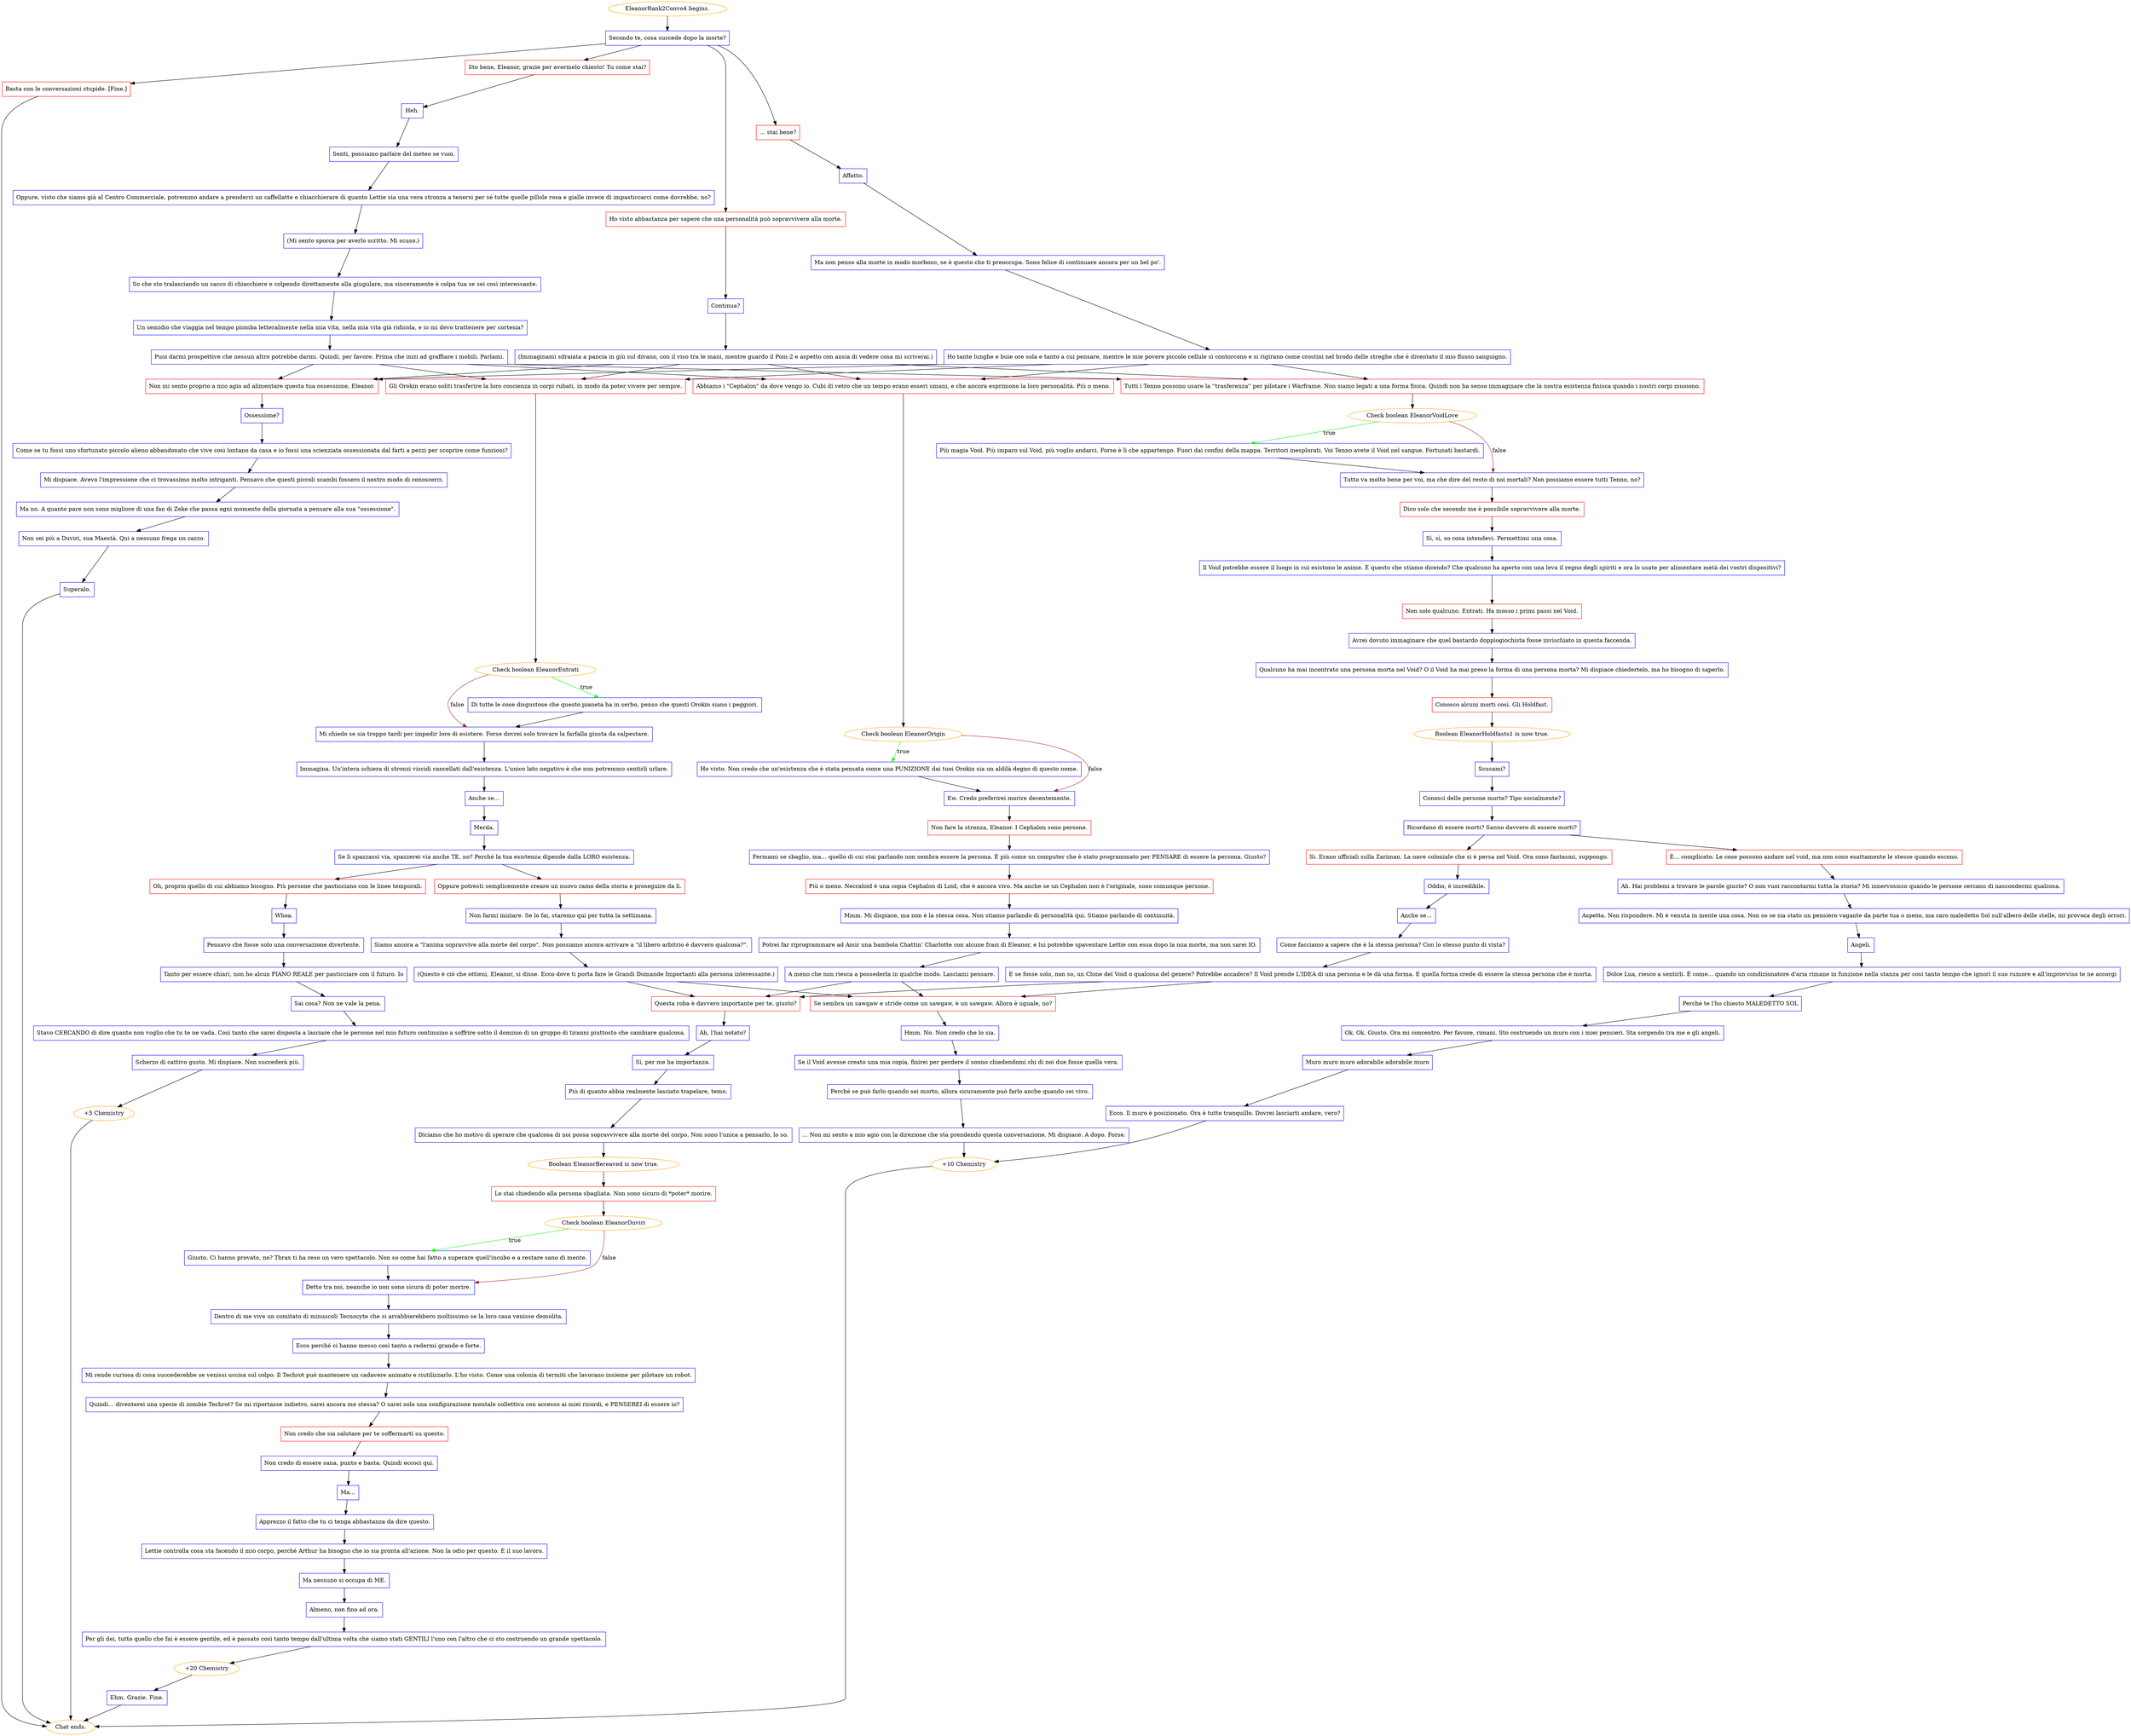 digraph {
	"EleanorRank2Convo4 begins." [color=orange];
		"EleanorRank2Convo4 begins." -> j1458216636;
	j1458216636 [label="Secondo te, cosa succede dopo la morte?",shape=box,color=blue];
		j1458216636 -> j747904901;
		j1458216636 -> j2818562395;
		j1458216636 -> j2968271881;
		j1458216636 -> j2118259659;
	j747904901 [label="Sto bene, Eleanor, grazie per avermelo chiesto! Tu come stai?",shape=box,color=red];
		j747904901 -> j1613011702;
	j2818562395 [label="… stai bene?",shape=box,color=red];
		j2818562395 -> j257676406;
	j2968271881 [label="Ho visto abbastanza per sapere che una personalità può sopravvivere alla morte.",shape=box,color=red];
		j2968271881 -> j3541553692;
	j2118259659 [label="Basta con le conversazioni stupide. [Fine.]",shape=box,color=red];
		j2118259659 -> "Chat ends.";
	j1613011702 [label="Heh.",shape=box,color=blue];
		j1613011702 -> j582586099;
	j257676406 [label="Affatto.",shape=box,color=blue];
		j257676406 -> j2459035203;
	j3541553692 [label="Continua?",shape=box,color=blue];
		j3541553692 -> j796384685;
	"Chat ends." [color=orange];
	j582586099 [label="Senti, possiamo parlare del meteo se vuoi.",shape=box,color=blue];
		j582586099 -> j4276409514;
	j2459035203 [label="Ma non penso alla morte in modo morboso, se è questo che ti preoccupa. Sono felice di continuare ancora per un bel po'.",shape=box,color=blue];
		j2459035203 -> j405194080;
	j796384685 [label="(Immaginami sdraiata a pancia in giù sul divano, con il viso tra le mani, mentre guardo il Pom-2 e aspetto con ansia di vedere cosa mi scriverai.)",shape=box,color=blue];
		j796384685 -> j1327220725;
		j796384685 -> j4084744666;
		j796384685 -> j3917179355;
		j796384685 -> j4277183100;
	j4276409514 [label="Oppure, visto che siamo già al Centro Commerciale, potremmo andare a prenderci un caffellatte e chiacchierare di quanto Lettie sia una vera stronza a tenersi per sé tutte quelle pillole rosa e gialle invece di impasticcarci come dovrebbe, no?",shape=box,color=blue];
		j4276409514 -> j227099189;
	j405194080 [label="Ho tante lunghe e buie ore sola e tanto a cui pensare, mentre le mie povere piccole cellule si contorcono e si rigirano come crostini nel brodo delle streghe che è diventato il mio flusso sanguigno.",shape=box,color=blue];
		j405194080 -> j1327220725;
		j405194080 -> j4084744666;
		j405194080 -> j3917179355;
		j405194080 -> j4277183100;
	j1327220725 [label="Abbiamo i \"Cephalon\" da dove vengo io. Cubi di vetro che un tempo erano esseri umani, e che ancora esprimono la loro personalità. Più o meno.",shape=box,color=red];
		j1327220725 -> j3401578121;
	j4084744666 [label="Gli Orokin erano soliti trasferire la loro coscienza in corpi rubati, in modo da poter vivere per sempre.",shape=box,color=red];
		j4084744666 -> j3602447325;
	j3917179355 [label="Tutti i Tenno possono usare la ''trasferenza'' per pilotare i Warframe. Non siamo legati a una forma fisica. Quindi non ha senso immaginare che la nostra esistenza finisca quando i nostri corpi muoiono.",shape=box,color=red];
		j3917179355 -> j1909757754;
	j4277183100 [label="Non mi sento proprio a mio agio ad alimentare questa tua ossessione, Eleanor.",shape=box,color=red];
		j4277183100 -> j156239590;
	j227099189 [label="(Mi sento sporca per averlo scritto. Mi scuso.)",shape=box,color=blue];
		j227099189 -> j1562681271;
	j3401578121 [label="Check boolean EleanorOrigin",color=orange];
		j3401578121 -> j3493490876 [label=true,color=green];
		j3401578121 -> j1277506112 [label=false,color=brown];
	j3602447325 [label="Check boolean EleanorEntrati",color=orange];
		j3602447325 -> j2002910671 [label=true,color=green];
		j3602447325 -> j2771868469 [label=false,color=brown];
	j1909757754 [label="Check boolean EleanorVoidLove",color=orange];
		j1909757754 -> j859788448 [label=true,color=green];
		j1909757754 -> j1617210462 [label=false,color=brown];
	j156239590 [label="Ossessione?",shape=box,color=blue];
		j156239590 -> j1714047976;
	j1562681271 [label="So che sto tralasciando un sacco di chiacchiere e colpendo direttamente alla giugulare, ma sinceramente è colpa tua se sei così interessante.",shape=box,color=blue];
		j1562681271 -> j1498258636;
	j3493490876 [label="Ho visto. Non credo che un'esistenza che è stata pensata come una PUNIZIONE dai tuoi Orokin sia un aldilà degno di questo nome.",shape=box,color=blue];
		j3493490876 -> j1277506112;
	j1277506112 [label="Ew. Credo preferirei morire decentemente.",shape=box,color=blue];
		j1277506112 -> j2760311342;
	j2002910671 [label="Di tutte le cose disgustose che questo pianeta ha in serbo, penso che questi Orokin siano i peggiori.",shape=box,color=blue];
		j2002910671 -> j2771868469;
	j2771868469 [label="Mi chiedo se sia troppo tardi per impedir loro di esistere. Forse dovrei solo trovare la farfalla giusta da calpestare.",shape=box,color=blue];
		j2771868469 -> j3769780191;
	j859788448 [label="Più magia Void. Più imparo sul Void, più voglio andarci. Forse è lì che appartengo. Fuori dai confini della mappa. Territori inesplorati. Voi Tenno avete il Void nel sangue. Fortunati bastardi.",shape=box,color=blue];
		j859788448 -> j1617210462;
	j1617210462 [label="Tutto va molto bene per voi, ma che dire del resto di noi mortali? Non possiamo essere tutti Tenno, no?",shape=box,color=blue];
		j1617210462 -> j2956712313;
	j1714047976 [label="Come se tu fossi uno sfortunato piccolo alieno abbandonato che vive così lontano da casa e io fossi una scienziata ossessionata dal farti a pezzi per scoprire come funzioni?",shape=box,color=blue];
		j1714047976 -> j637911064;
	j1498258636 [label="Un semidio che viaggia nel tempo piomba letteralmente nella mia vita, nella mia vita già ridicola, e io mi devo trattenere per cortesia?",shape=box,color=blue];
		j1498258636 -> j2242710953;
	j2760311342 [label="Non fare la stronza, Eleanor. I Cephalon sono persone.",shape=box,color=red];
		j2760311342 -> j3859374521;
	j3769780191 [label="Immagina. Un'intera schiera di stronzi viscidi cancellati dall'esistenza. L'unico lato negativo è che non potremmo sentirli urlare.",shape=box,color=blue];
		j3769780191 -> j4068923599;
	j2956712313 [label="Dico solo che secondo me è possibile sopravvivere alla morte.",shape=box,color=red];
		j2956712313 -> j4150631906;
	j637911064 [label="Mi dispiace. Avevo l'impressione che ci trovassimo molto intriganti. Pensavo che questi piccoli scambi fossero il nostro modo di conoscerci.",shape=box,color=blue];
		j637911064 -> j2362794776;
	j2242710953 [label="Puoi darmi prospettive che nessun altro potrebbe darmi. Quindi, per favore. Prima che inizi ad graffiare i mobili. Parlami.",shape=box,color=blue];
		j2242710953 -> j1327220725;
		j2242710953 -> j4084744666;
		j2242710953 -> j3917179355;
		j2242710953 -> j4277183100;
	j3859374521 [label="Fermami se sbaglio, ma… quello di cui stai parlando non sembra essere la persona. È più come un computer che è stato programmato per PENSARE di essere la persona. Giusto?",shape=box,color=blue];
		j3859374521 -> j2362140340;
	j4068923599 [label="Anche se…",shape=box,color=blue];
		j4068923599 -> j1202049847;
	j4150631906 [label="Sì, sì, so cosa intendevi. Permettimi una cosa.",shape=box,color=blue];
		j4150631906 -> j3745626014;
	j2362794776 [label="Ma no. A quanto pare non sono migliore di una fan di Zeke che passa ogni momento della giornata a pensare alla sua \"ossessione\".",shape=box,color=blue];
		j2362794776 -> j1468388105;
	j2362140340 [label="Più o meno. Necraloid è una copia Cephalon di Loid, che è ancora vivo. Ma anche se un Cephalon non è l'originale, sono comunque persone.",shape=box,color=red];
		j2362140340 -> j112450591;
	j1202049847 [label="Merda.",shape=box,color=blue];
		j1202049847 -> j3386825235;
	j3745626014 [label="Il Void potrebbe essere il luogo in cui esistono le anime. È questo che stiamo dicendo? Che qualcuno ha aperto con una leva il regno degli spiriti e ora lo usate per alimentare metà dei vostri dispositivi?",shape=box,color=blue];
		j3745626014 -> j2266310007;
	j1468388105 [label="Non sei più a Duviri, sua Maestà. Qui a nessuno frega un cazzo.",shape=box,color=blue];
		j1468388105 -> j806938250;
	j112450591 [label="Mmm. Mi dispiace, ma non è la stessa cosa. Non stiamo parlando di personalità qui. Stiamo parlando di continuità.",shape=box,color=blue];
		j112450591 -> j1391288541;
	j3386825235 [label="Se li spazzassi via, spazzerei via anche TE, no? Perché la tua esistenza dipende dalla LORO esistenza.",shape=box,color=blue];
		j3386825235 -> j1849694928;
		j3386825235 -> j4239665488;
	j2266310007 [label="Non solo qualcuno. Entrati. Ha mosso i primi passi nel Void.",shape=box,color=red];
		j2266310007 -> j2085941947;
	j806938250 [label="Superalo.",shape=box,color=blue];
		j806938250 -> "Chat ends.";
	j1391288541 [label="Potrei far riprogrammare ad Amir una bambola Chattin’ Charlotte con alcune frasi di Eleanor, e lui potrebbe spaventare Lettie con essa dopo la mia morte, ma non sarei IO.",shape=box,color=blue];
		j1391288541 -> j2726804754;
	j1849694928 [label="Oh, proprio quello di cui abbiamo bisogno. Più persone che pasticciano con le linee temporali.",shape=box,color=red];
		j1849694928 -> j238323831;
	j4239665488 [label="Oppure potresti semplicemente creare un nuovo ramo della storia e proseguire da lì.",shape=box,color=red];
		j4239665488 -> j4191719338;
	j2085941947 [label="Avrei dovuto immaginare che quel bastardo doppiogiochista fosse invischiato in questa faccenda.",shape=box,color=blue];
		j2085941947 -> j2139760330;
	j2726804754 [label="A meno che non riesca a possederla in qualche modo. Lasciami pensare.",shape=box,color=blue];
		j2726804754 -> j2446821768;
		j2726804754 -> j361483211;
	j238323831 [label="Whoa.",shape=box,color=blue];
		j238323831 -> j1897178825;
	j4191719338 [label="Non farmi iniziare. Se lo fai, staremo qui per tutta la settimana.",shape=box,color=blue];
		j4191719338 -> j3007401405;
	j2139760330 [label="Qualcuno ha mai incontrato una persona morta nel Void? O il Void ha mai preso la forma di una persona morta? Mi dispiace chiedertelo, ma ho bisogno di saperlo.",shape=box,color=blue];
		j2139760330 -> j1701838951;
	j2446821768 [label="Se sembra un sawgaw e stride come un sawgaw, è un sawgaw. Allora è uguale, no?",shape=box,color=red];
		j2446821768 -> j1271366422;
	j361483211 [label="Questa roba è davvero importante per te, giusto?",shape=box,color=red];
		j361483211 -> j2015561822;
	j1897178825 [label="Pensavo che fosse solo una conversazione divertente.",shape=box,color=blue];
		j1897178825 -> j330986811;
	j3007401405 [label="Siamo ancora a \"l'anima sopravvive alla morte del corpo\". Non possiamo ancora arrivare a \"il libero arbitrio è davvero qualcosa?\".",shape=box,color=blue];
		j3007401405 -> j1655274348;
	j1701838951 [label="Conosco alcuni morti così. Gli Holdfast.",shape=box,color=red];
		j1701838951 -> j612656315;
	j1271366422 [label="Hmm. No. Non credo che lo sia.",shape=box,color=blue];
		j1271366422 -> j2916611320;
	j2015561822 [label="Ah, l'hai notato?",shape=box,color=blue];
		j2015561822 -> j611243215;
	j330986811 [label="Tanto per essere chiari, non ho alcun PIANO REALE per pasticciare con il futuro. Io",shape=box,color=blue];
		j330986811 -> j1938374803;
	j1655274348 [label="(Questo è ciò che ottieni, Eleanor, si disse. Ecco dove ti porta fare le Grandi Domande Importanti alla persona interessante.)",shape=box,color=blue];
		j1655274348 -> j2446821768;
		j1655274348 -> j361483211;
	j612656315 [label="Boolean EleanorHoldfasts1 is now true.",color=orange];
		j612656315 -> j3113610116;
	j2916611320 [label="Se il Void avesse creato una mia copia, finirei per perdere il sonno chiedendomi chi di noi due fosse quella vera.",shape=box,color=blue];
		j2916611320 -> j3578169213;
	j611243215 [label="Sì, per me ha importanza.",shape=box,color=blue];
		j611243215 -> j1952014931;
	j1938374803 [label="Sai cosa? Non ne vale la pena.",shape=box,color=blue];
		j1938374803 -> j36768635;
	j3113610116 [label="Scusami?",shape=box,color=blue];
		j3113610116 -> j3570536817;
	j3578169213 [label="Perché se può farlo quando sei morto, allora sicuramente può farlo anche quando sei vivo.",shape=box,color=blue];
		j3578169213 -> j2775514420;
	j1952014931 [label="Più di quanto abbia realmente lasciato trapelare, temo.",shape=box,color=blue];
		j1952014931 -> j756448237;
	j36768635 [label="Stavo CERCANDO di dire quanto non voglio che tu te ne vada. Così tanto che sarei disposta a lasciare che le persone nel mio futuro continuino a soffrire sotto il dominio di un gruppo di tiranni piuttosto che cambiare qualcosa.",shape=box,color=blue];
		j36768635 -> j941091257;
	j3570536817 [label="Conosci delle persone morte? Tipo socialmente?",shape=box,color=blue];
		j3570536817 -> j791433978;
	j2775514420 [label="... Non mi sento a mio agio con la direzione che sta prendendo questa conversazione. Mi dispiace. A dopo. Forse.",shape=box,color=blue];
		j2775514420 -> j1470630329;
	j756448237 [label="Diciamo che ho motivo di sperare che qualcosa di noi possa sopravvivere alla morte del corpo. Non sono l'unica a pensarlo, lo so.",shape=box,color=blue];
		j756448237 -> j1976356897;
	j941091257 [label="Scherzo di cattivo gusto. Mi dispiace. Non succederà più.",shape=box,color=blue];
		j941091257 -> j227430165;
	j791433978 [label="Ricordano di essere morti? Sanno davvero di essere morti?",shape=box,color=blue];
		j791433978 -> j291630647;
		j791433978 -> j3618002532;
	j1470630329 [label="+10 Chemistry",color=orange];
		j1470630329 -> "Chat ends.";
	j1976356897 [label="Boolean EleanorBereaved is now true.",color=orange];
		j1976356897 -> j2388685754;
	j227430165 [label="+5 Chemistry",color=orange];
		j227430165 -> "Chat ends.";
	j291630647 [label="Sì. Erano ufficiali sulla Zariman. La nave coloniale che si è persa nel Void. Ora sono fantasmi, suppongo.",shape=box,color=red];
		j291630647 -> j2752615676;
	j3618002532 [label="È... complicato. Le cose possono andare nel void, ma non sono esattamente le stesse quando escono.",shape=box,color=red];
		j3618002532 -> j3062300737;
	j2388685754 [label="Lo stai chiedendo alla persona sbagliata. Non sono sicuro di *poter* morire.",shape=box,color=red];
		j2388685754 -> j1143548827;
	j2752615676 [label="Oddio, è incredibile.",shape=box,color=blue];
		j2752615676 -> j238201998;
	j3062300737 [label="Ah. Hai problemi a trovare le parole giuste? O non vuoi raccontarmi tutta la storia? Mi innervosisco quando le persone cercano di nascondermi qualcosa.",shape=box,color=blue];
		j3062300737 -> j2667838380;
	j1143548827 [label="Check boolean EleanorDuviri",color=orange];
		j1143548827 -> j695018425 [label=true,color=green];
		j1143548827 -> j811101862 [label=false,color=brown];
	j238201998 [label="Anche se…",shape=box,color=blue];
		j238201998 -> j1799890518;
	j2667838380 [label="Aspetta. Non rispondere. Mi è venuta in mente una cosa. Non so se sia stato un pensiero vagante da parte tua o meno, ma caro maledetto Sol sull'albero delle stelle, mi provoca degli orrori.",shape=box,color=blue];
		j2667838380 -> j539221302;
	j695018425 [label="Giusto. Ci hanno provato, no? Thrax ti ha reso un vero spettacolo. Non so come hai fatto a superare quell'incubo e a restare sano di mente.",shape=box,color=blue];
		j695018425 -> j811101862;
	j811101862 [label="Detto tra noi, neanche io non sono sicura di poter morire.",shape=box,color=blue];
		j811101862 -> j475166534;
	j1799890518 [label="Come facciamo a sapere che è la stessa persona? Con lo stesso punto di vista?",shape=box,color=blue];
		j1799890518 -> j2878775456;
	j539221302 [label="Angeli.",shape=box,color=blue];
		j539221302 -> j1834206299;
	j475166534 [label="Dentro di me vive un comitato di minuscoli Tecnocyte che si arrabbierebbero moltissimo se la loro casa venisse demolita.",shape=box,color=blue];
		j475166534 -> j2697217861;
	j2878775456 [label="E se fosse solo, non so, un Clone del Void o qualcosa del genere? Potrebbe accadere? Il Void prende L'IDEA di una persona e le dà una forma. E quella forma crede di essere la stessa persona che è morta.",shape=box,color=blue];
		j2878775456 -> j2446821768;
		j2878775456 -> j361483211;
	j1834206299 [label="Dolce Lua, riesco a sentirli. È come... quando un condizionatore d'aria rimane in funzione nella stanza per così tanto tempo che ignori il suo rumore e all'improvviso te ne accorgi",shape=box,color=blue];
		j1834206299 -> j1352822853;
	j2697217861 [label="Ecco perché ci hanno messo così tanto a redermi grande e forte.",shape=box,color=blue];
		j2697217861 -> j2448685167;
	j1352822853 [label="Perché te l'ho chiesto MALEDETTO SOL",shape=box,color=blue];
		j1352822853 -> j509366647;
	j2448685167 [label="Mi rende curiosa di cosa succederebbe se venissi uccisa sul colpo. Il Techrot può mantenere un cadavere animato e riutilizzarlo. L'ho visto. Come una colonia di termiti che lavorano insieme per pilotare un robot.",shape=box,color=blue];
		j2448685167 -> j3177325292;
	j509366647 [label="Ok. Ok. Giusto. Ora mi concentro. Per favore, rimani. Sto costruendo un muro con i miei pensieri. Sta sorgendo tra me e gli angeli.",shape=box,color=blue];
		j509366647 -> j2463547868;
	j3177325292 [label="Quindi… diventerei una specie di zombie Techrot? Se mi riportasse indietro, sarei ancora me stessa? O sarei solo una configurazione mentale collettiva con accesso ai miei ricordi, e PENSEREI di essere io?",shape=box,color=blue];
		j3177325292 -> j3174826113;
	j2463547868 [label="Muro muro muro adorabile adorabile muro",shape=box,color=blue];
		j2463547868 -> j2077763463;
	j3174826113 [label="Non credo che sia salutare per te soffermarti su questo.",shape=box,color=red];
		j3174826113 -> j3337046566;
	j2077763463 [label="Ecco. Il muro è posizionato. Ora è tutto tranquillo. Dovrei lasciarti andare, vero?",shape=box,color=blue];
		j2077763463 -> j1470630329;
	j3337046566 [label="Non credo di essere sana, punto e basta. Quindi eccoci qui.",shape=box,color=blue];
		j3337046566 -> j4156842744;
	j4156842744 [label="Ma…",shape=box,color=blue];
		j4156842744 -> j1954084766;
	j1954084766 [label="Apprezzo il fatto che tu ci tenga abbastanza da dire questo.",shape=box,color=blue];
		j1954084766 -> j3334281282;
	j3334281282 [label="Lettie controlla cosa sta facendo il mio corpo, perché Arthur ha bisogno che io sia pronta all'azione. Non la odio per questo. È il suo lavoro.",shape=box,color=blue];
		j3334281282 -> j536855176;
	j536855176 [label="Ma nessuno si occupa di ME.",shape=box,color=blue];
		j536855176 -> j2082607674;
	j2082607674 [label="Almeno, non fino ad ora.",shape=box,color=blue];
		j2082607674 -> j304159247;
	j304159247 [label="Per gli dei, tutto quello che fai è essere gentile, ed è passato così tanto tempo dall'ultima volta che siamo stati GENTILI l'uno con l'altro che ci sto costruendo un grande spettacolo.",shape=box,color=blue];
		j304159247 -> j1512486920;
	j1512486920 [label="+20 Chemistry",color=orange];
		j1512486920 -> j2799118497;
	j2799118497 [label="Ehm. Grazie. Fine.",shape=box,color=blue];
		j2799118497 -> "Chat ends.";
}